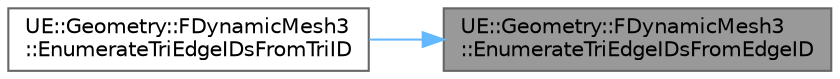digraph "UE::Geometry::FDynamicMesh3::EnumerateTriEdgeIDsFromEdgeID"
{
 // INTERACTIVE_SVG=YES
 // LATEX_PDF_SIZE
  bgcolor="transparent";
  edge [fontname=Helvetica,fontsize=10,labelfontname=Helvetica,labelfontsize=10];
  node [fontname=Helvetica,fontsize=10,shape=box,height=0.2,width=0.4];
  rankdir="RL";
  Node1 [id="Node000001",label="UE::Geometry::FDynamicMesh3\l::EnumerateTriEdgeIDsFromEdgeID",height=0.2,width=0.4,color="gray40", fillcolor="grey60", style="filled", fontcolor="black",tooltip="Applies a given function to both TriEdgeIDs which a given EdgeID is associated with."];
  Node1 -> Node2 [id="edge1_Node000001_Node000002",dir="back",color="steelblue1",style="solid",tooltip=" "];
  Node2 [id="Node000002",label="UE::Geometry::FDynamicMesh3\l::EnumerateTriEdgeIDsFromTriID",height=0.2,width=0.4,color="grey40", fillcolor="white", style="filled",URL="$d2/d27/classUE_1_1Geometry_1_1FDynamicMesh3.html#afc0240d5c307a4ef335ec214aa173db2",tooltip="Applies a given function to both TriEdgeIDs which each EdgeID in a given Triangle is associated with."];
}
